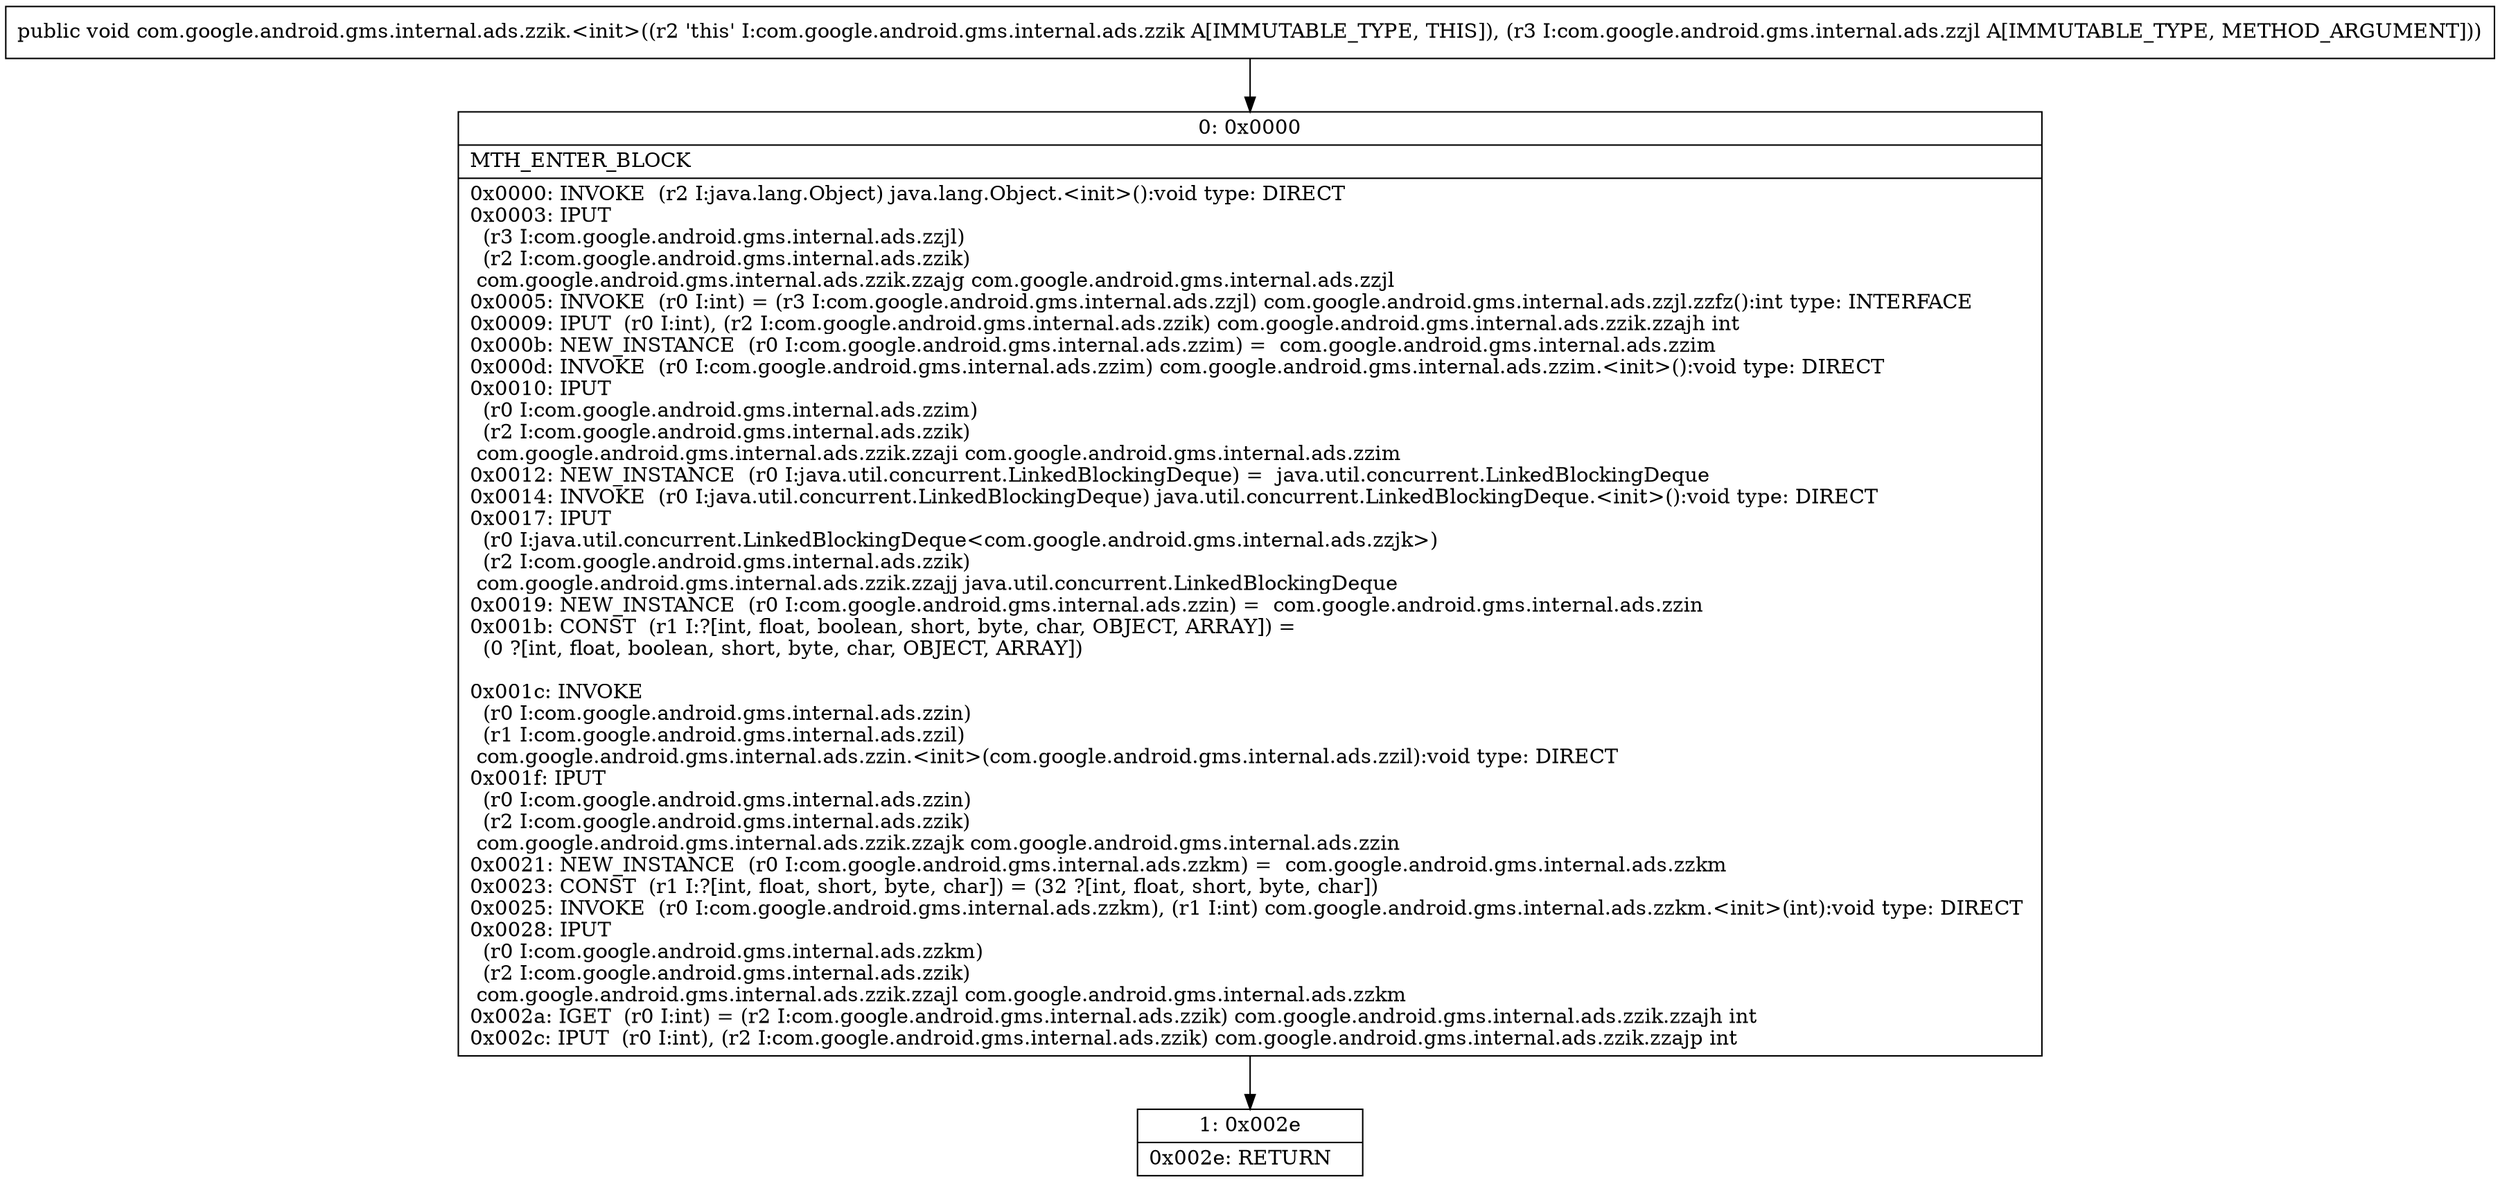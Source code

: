 digraph "CFG forcom.google.android.gms.internal.ads.zzik.\<init\>(Lcom\/google\/android\/gms\/internal\/ads\/zzjl;)V" {
Node_0 [shape=record,label="{0\:\ 0x0000|MTH_ENTER_BLOCK\l|0x0000: INVOKE  (r2 I:java.lang.Object) java.lang.Object.\<init\>():void type: DIRECT \l0x0003: IPUT  \l  (r3 I:com.google.android.gms.internal.ads.zzjl)\l  (r2 I:com.google.android.gms.internal.ads.zzik)\l com.google.android.gms.internal.ads.zzik.zzajg com.google.android.gms.internal.ads.zzjl \l0x0005: INVOKE  (r0 I:int) = (r3 I:com.google.android.gms.internal.ads.zzjl) com.google.android.gms.internal.ads.zzjl.zzfz():int type: INTERFACE \l0x0009: IPUT  (r0 I:int), (r2 I:com.google.android.gms.internal.ads.zzik) com.google.android.gms.internal.ads.zzik.zzajh int \l0x000b: NEW_INSTANCE  (r0 I:com.google.android.gms.internal.ads.zzim) =  com.google.android.gms.internal.ads.zzim \l0x000d: INVOKE  (r0 I:com.google.android.gms.internal.ads.zzim) com.google.android.gms.internal.ads.zzim.\<init\>():void type: DIRECT \l0x0010: IPUT  \l  (r0 I:com.google.android.gms.internal.ads.zzim)\l  (r2 I:com.google.android.gms.internal.ads.zzik)\l com.google.android.gms.internal.ads.zzik.zzaji com.google.android.gms.internal.ads.zzim \l0x0012: NEW_INSTANCE  (r0 I:java.util.concurrent.LinkedBlockingDeque) =  java.util.concurrent.LinkedBlockingDeque \l0x0014: INVOKE  (r0 I:java.util.concurrent.LinkedBlockingDeque) java.util.concurrent.LinkedBlockingDeque.\<init\>():void type: DIRECT \l0x0017: IPUT  \l  (r0 I:java.util.concurrent.LinkedBlockingDeque\<com.google.android.gms.internal.ads.zzjk\>)\l  (r2 I:com.google.android.gms.internal.ads.zzik)\l com.google.android.gms.internal.ads.zzik.zzajj java.util.concurrent.LinkedBlockingDeque \l0x0019: NEW_INSTANCE  (r0 I:com.google.android.gms.internal.ads.zzin) =  com.google.android.gms.internal.ads.zzin \l0x001b: CONST  (r1 I:?[int, float, boolean, short, byte, char, OBJECT, ARRAY]) = \l  (0 ?[int, float, boolean, short, byte, char, OBJECT, ARRAY])\l \l0x001c: INVOKE  \l  (r0 I:com.google.android.gms.internal.ads.zzin)\l  (r1 I:com.google.android.gms.internal.ads.zzil)\l com.google.android.gms.internal.ads.zzin.\<init\>(com.google.android.gms.internal.ads.zzil):void type: DIRECT \l0x001f: IPUT  \l  (r0 I:com.google.android.gms.internal.ads.zzin)\l  (r2 I:com.google.android.gms.internal.ads.zzik)\l com.google.android.gms.internal.ads.zzik.zzajk com.google.android.gms.internal.ads.zzin \l0x0021: NEW_INSTANCE  (r0 I:com.google.android.gms.internal.ads.zzkm) =  com.google.android.gms.internal.ads.zzkm \l0x0023: CONST  (r1 I:?[int, float, short, byte, char]) = (32 ?[int, float, short, byte, char]) \l0x0025: INVOKE  (r0 I:com.google.android.gms.internal.ads.zzkm), (r1 I:int) com.google.android.gms.internal.ads.zzkm.\<init\>(int):void type: DIRECT \l0x0028: IPUT  \l  (r0 I:com.google.android.gms.internal.ads.zzkm)\l  (r2 I:com.google.android.gms.internal.ads.zzik)\l com.google.android.gms.internal.ads.zzik.zzajl com.google.android.gms.internal.ads.zzkm \l0x002a: IGET  (r0 I:int) = (r2 I:com.google.android.gms.internal.ads.zzik) com.google.android.gms.internal.ads.zzik.zzajh int \l0x002c: IPUT  (r0 I:int), (r2 I:com.google.android.gms.internal.ads.zzik) com.google.android.gms.internal.ads.zzik.zzajp int \l}"];
Node_1 [shape=record,label="{1\:\ 0x002e|0x002e: RETURN   \l}"];
MethodNode[shape=record,label="{public void com.google.android.gms.internal.ads.zzik.\<init\>((r2 'this' I:com.google.android.gms.internal.ads.zzik A[IMMUTABLE_TYPE, THIS]), (r3 I:com.google.android.gms.internal.ads.zzjl A[IMMUTABLE_TYPE, METHOD_ARGUMENT])) }"];
MethodNode -> Node_0;
Node_0 -> Node_1;
}

